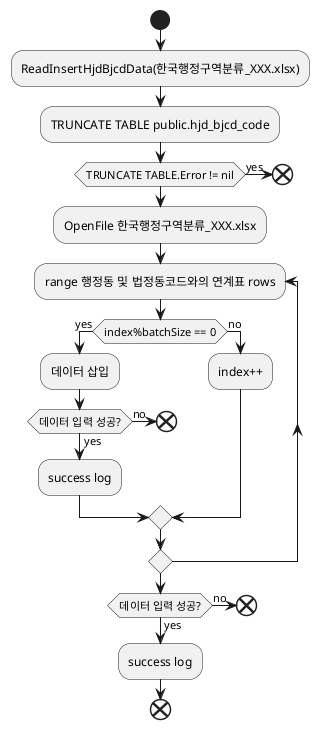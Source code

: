@startuml
'https://plantuml.com/activity-diagram-beta

start
:ReadInsertHjdBjcdData(한국행정구역분류_XXX.xlsx);
:TRUNCATE TABLE public.hjd_bjcd_code;
if (TRUNCATE TABLE.Error != nil) then (yes)
    end
'    stop
endif;
:OpenFile 한국행정구역분류_XXX.xlsx;
repeat:range 행정동 및 법정동코드와의 연계표 rows;
if (index%batchSize == 0) then (yes)
  :데이터 삽입;
  if (데이터 입력 성공?) then (yes)
    :success log;
  else (no)
    end
  endif
else (no)
  :index++;
endif
repeat while
if (데이터 입력 성공?) then (yes)
    :success log;
  else (no)
    end
  endif

end

@enduml
